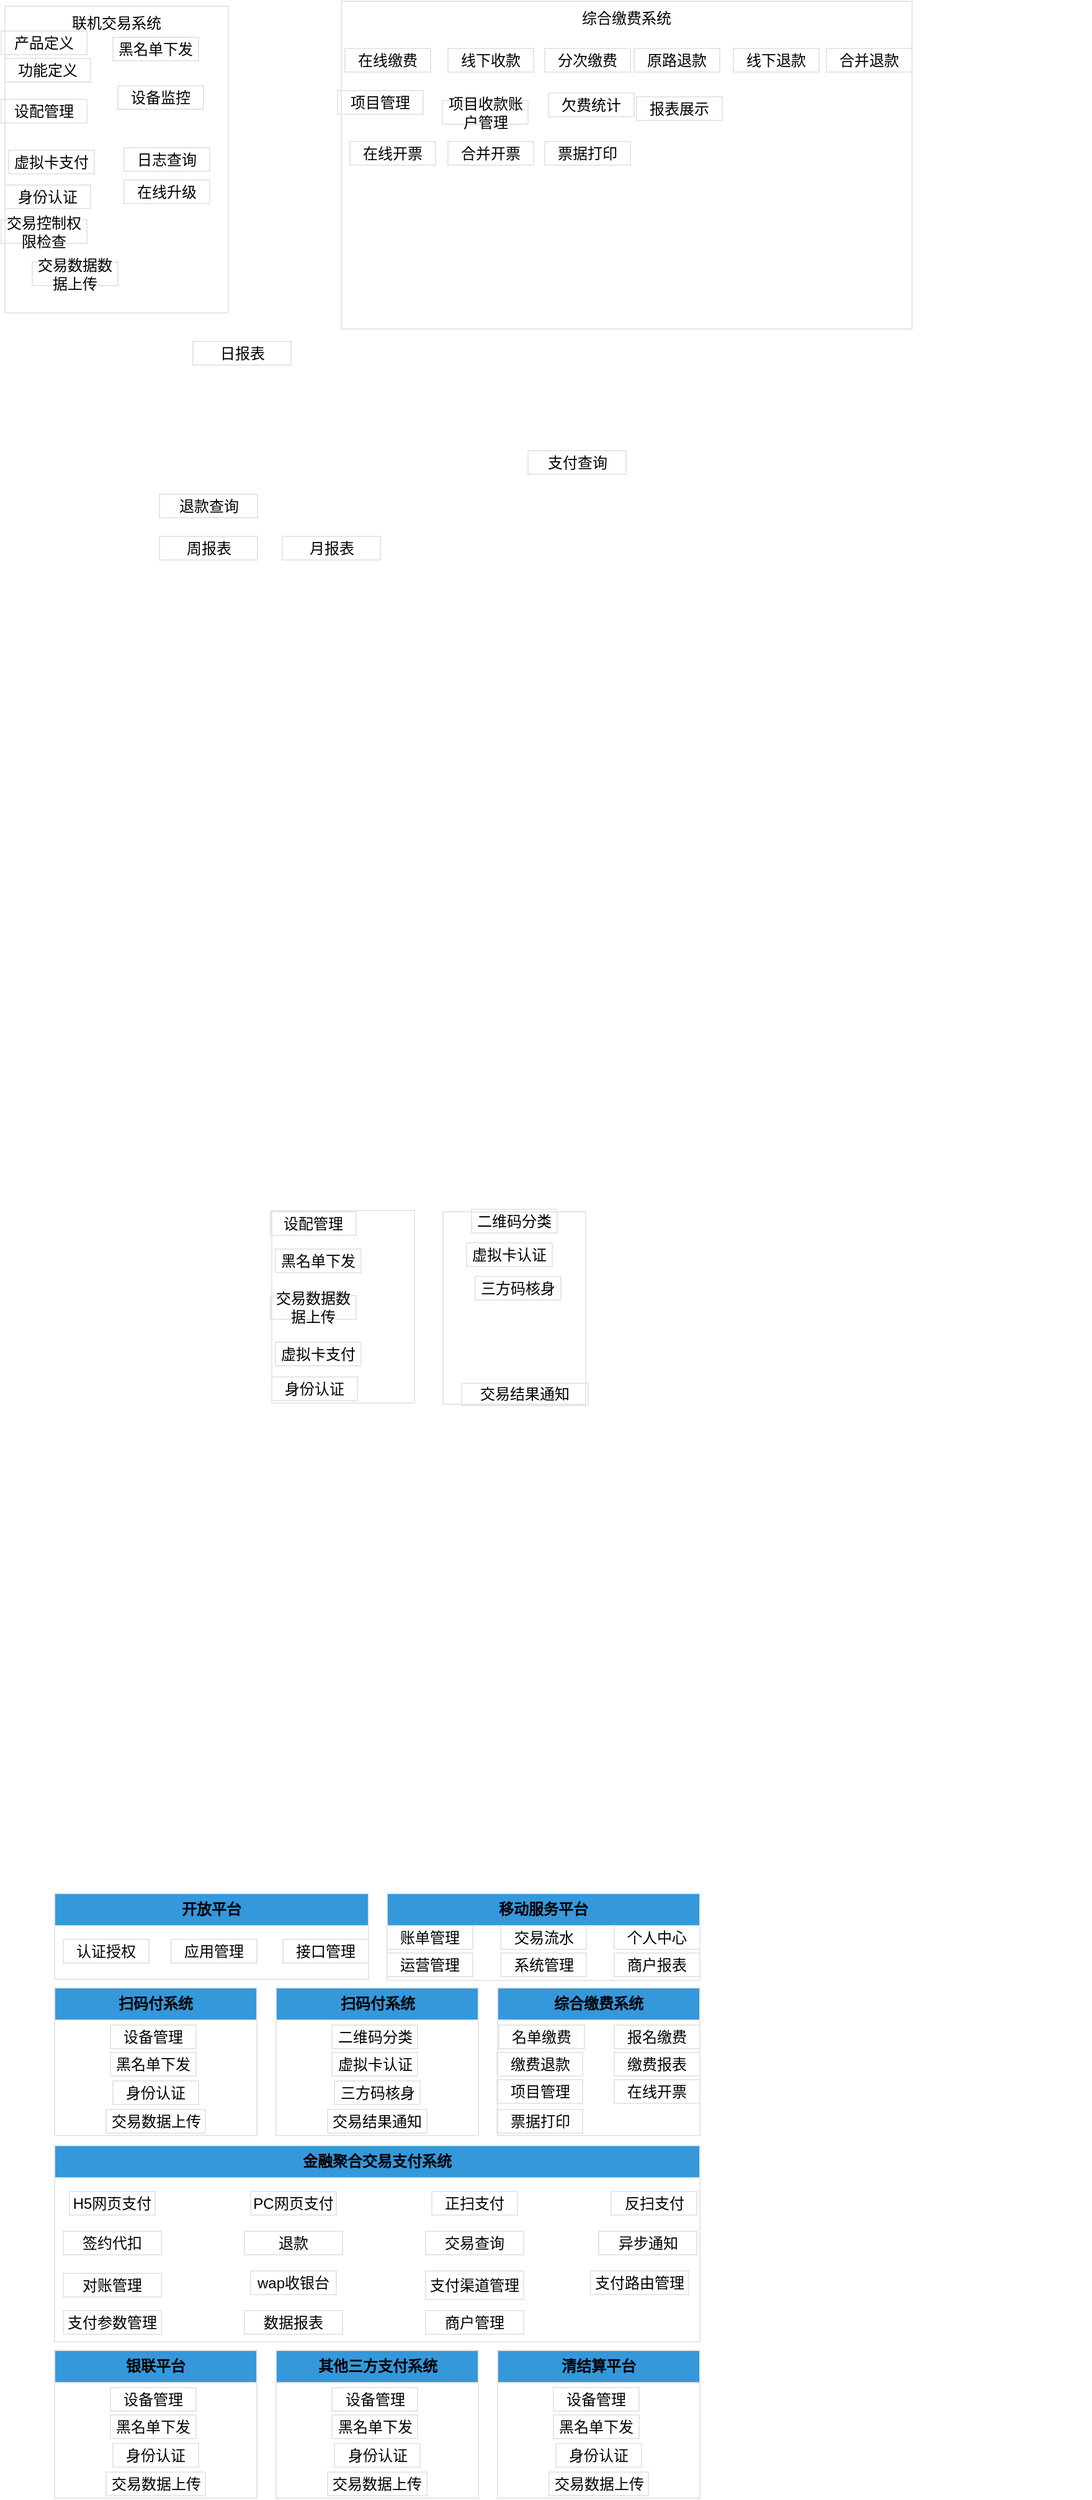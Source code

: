 <mxfile version="13.9.9" type="github">
  <diagram id="DybgV2dMm-oK95CopPqm" name="Page-1">
    <mxGraphModel dx="925" dy="2997" grid="0" gridSize="10" guides="1" tooltips="1" connect="1" arrows="1" fold="1" page="1" pageScale="1" pageWidth="827" pageHeight="1169" math="0" shadow="0">
      <root>
        <mxCell id="0" />
        <mxCell id="1" parent="0" />
        <mxCell id="xwB1ckmhTEfTMpIk9fc6-127" value="" style="rounded=0;whiteSpace=wrap;html=1;verticalAlign=top;strokeColor=#E6E6E6;" vertex="1" parent="1">
          <mxGeometry x="434" y="-411" width="115" height="155" as="geometry" />
        </mxCell>
        <mxCell id="T4yJkQ8KHL0_IrTnyPtb-1" value="联机交易系统" style="rounded=0;whiteSpace=wrap;html=1;verticalAlign=top;strokeColor=#E6E6E6;" parent="1" vertex="1">
          <mxGeometry x="81" y="-1382" width="180" height="247" as="geometry" />
        </mxCell>
        <mxCell id="T4yJkQ8KHL0_IrTnyPtb-2" value="" style="rounded=0;whiteSpace=wrap;html=1;verticalAlign=top;strokeColor=#E6E6E6;" parent="1" vertex="1">
          <mxGeometry x="121" y="367" width="520" height="132" as="geometry" />
        </mxCell>
        <mxCell id="T4yJkQ8KHL0_IrTnyPtb-3" value="H5网页支付" style="text;html=1;fillColor=none;align=center;verticalAlign=middle;whiteSpace=wrap;rounded=0;strokeColor=#E6E6E6;" parent="1" vertex="1">
          <mxGeometry x="133" y="378" width="69" height="19" as="geometry" />
        </mxCell>
        <mxCell id="xwB1ckmhTEfTMpIk9fc6-2" value="PC网页支付" style="text;html=1;fillColor=none;align=center;verticalAlign=middle;whiteSpace=wrap;rounded=0;strokeColor=#E6E6E6;" vertex="1" parent="1">
          <mxGeometry x="279" y="378" width="69" height="19" as="geometry" />
        </mxCell>
        <mxCell id="xwB1ckmhTEfTMpIk9fc6-3" value="正扫支付" style="text;html=1;fillColor=none;align=center;verticalAlign=middle;whiteSpace=wrap;rounded=0;strokeColor=#E6E6E6;" vertex="1" parent="1">
          <mxGeometry x="425" y="378" width="69" height="19" as="geometry" />
        </mxCell>
        <mxCell id="xwB1ckmhTEfTMpIk9fc6-6" value="wap收银台" style="text;html=1;fillColor=none;align=center;verticalAlign=middle;whiteSpace=wrap;rounded=0;strokeColor=#E6E6E6;" vertex="1" parent="1">
          <mxGeometry x="279" y="442" width="69" height="19" as="geometry" />
        </mxCell>
        <mxCell id="xwB1ckmhTEfTMpIk9fc6-7" value="支付渠道管理" style="text;html=1;fillColor=none;align=center;verticalAlign=middle;whiteSpace=wrap;rounded=0;strokeColor=#E6E6E6;" vertex="1" parent="1">
          <mxGeometry x="420" y="442" width="79" height="23" as="geometry" />
        </mxCell>
        <mxCell id="xwB1ckmhTEfTMpIk9fc6-8" value="对账管理" style="text;html=1;fillColor=none;align=center;verticalAlign=middle;whiteSpace=wrap;rounded=0;strokeColor=#E6E6E6;" vertex="1" parent="1">
          <mxGeometry x="128" y="444" width="79" height="19" as="geometry" />
        </mxCell>
        <mxCell id="xwB1ckmhTEfTMpIk9fc6-9" value="异步通知" style="text;html=1;fillColor=none;align=center;verticalAlign=middle;whiteSpace=wrap;rounded=0;strokeColor=#E6E6E6;" vertex="1" parent="1">
          <mxGeometry x="559.5" y="410" width="79" height="19" as="geometry" />
        </mxCell>
        <mxCell id="xwB1ckmhTEfTMpIk9fc6-10" value="商户管理" style="text;html=1;fillColor=none;align=center;verticalAlign=middle;whiteSpace=wrap;rounded=0;strokeColor=#E6E6E6;" vertex="1" parent="1">
          <mxGeometry x="420" y="474" width="79" height="19" as="geometry" />
        </mxCell>
        <mxCell id="xwB1ckmhTEfTMpIk9fc6-11" value="综合缴费系统" style="rounded=0;whiteSpace=wrap;html=1;verticalAlign=top;strokeColor=#E6E6E6;" vertex="1" parent="1">
          <mxGeometry x="352" y="-1386" width="460" height="264" as="geometry" />
        </mxCell>
        <mxCell id="xwB1ckmhTEfTMpIk9fc6-26" value="在线开票" style="text;html=1;fillColor=none;align=center;verticalAlign=middle;whiteSpace=wrap;rounded=0;strokeColor=#E6E6E6;" vertex="1" parent="1">
          <mxGeometry x="359" y="-1273" width="69" height="19" as="geometry" />
        </mxCell>
        <mxCell id="xwB1ckmhTEfTMpIk9fc6-27" value="合并开票" style="text;html=1;fillColor=none;align=center;verticalAlign=middle;whiteSpace=wrap;rounded=0;strokeColor=#E6E6E6;" vertex="1" parent="1">
          <mxGeometry x="438" y="-1273" width="69" height="19" as="geometry" />
        </mxCell>
        <mxCell id="xwB1ckmhTEfTMpIk9fc6-30" value="原路退款" style="text;html=1;fillColor=none;align=center;verticalAlign=middle;whiteSpace=wrap;rounded=0;strokeColor=#E6E6E6;" vertex="1" parent="1">
          <mxGeometry x="588" y="-1348" width="69" height="19" as="geometry" />
        </mxCell>
        <mxCell id="xwB1ckmhTEfTMpIk9fc6-32" value="合并退款" style="text;html=1;fillColor=none;align=center;verticalAlign=middle;whiteSpace=wrap;rounded=0;strokeColor=#E6E6E6;" vertex="1" parent="1">
          <mxGeometry x="743" y="-1348" width="69" height="19" as="geometry" />
        </mxCell>
        <mxCell id="xwB1ckmhTEfTMpIk9fc6-34" value="项目管理" style="text;html=1;fillColor=none;align=center;verticalAlign=middle;whiteSpace=wrap;rounded=0;strokeColor=#E6E6E6;" vertex="1" parent="1">
          <mxGeometry x="349" y="-1314" width="69" height="19" as="geometry" />
        </mxCell>
        <mxCell id="xwB1ckmhTEfTMpIk9fc6-35" value="项目收款账户管理" style="text;html=1;fillColor=none;align=center;verticalAlign=middle;whiteSpace=wrap;rounded=0;strokeColor=#E6E6E6;" vertex="1" parent="1">
          <mxGeometry x="433.5" y="-1306" width="69" height="19" as="geometry" />
        </mxCell>
        <mxCell id="xwB1ckmhTEfTMpIk9fc6-37" value="分次缴费" style="text;html=1;fillColor=none;align=center;verticalAlign=middle;whiteSpace=wrap;rounded=0;strokeColor=#E6E6E6;" vertex="1" parent="1">
          <mxGeometry x="516" y="-1348" width="69" height="19" as="geometry" />
        </mxCell>
        <mxCell id="xwB1ckmhTEfTMpIk9fc6-38" value="欠费统计" style="text;html=1;fillColor=none;align=center;verticalAlign=middle;whiteSpace=wrap;rounded=0;strokeColor=#E6E6E6;" vertex="1" parent="1">
          <mxGeometry x="519" y="-1312" width="69" height="19" as="geometry" />
        </mxCell>
        <mxCell id="xwB1ckmhTEfTMpIk9fc6-44" value="退款" style="text;html=1;fillColor=none;align=center;verticalAlign=middle;whiteSpace=wrap;rounded=0;strokeColor=#E6E6E6;" vertex="1" parent="1">
          <mxGeometry x="274" y="410" width="79" height="19" as="geometry" />
        </mxCell>
        <mxCell id="xwB1ckmhTEfTMpIk9fc6-45" value="退款查询&lt;span style=&quot;color: rgba(0 , 0 , 0 , 0) ; font-family: monospace ; font-size: 0px&quot;&gt;%3CmxGraphModel%3E%3Croot%3E%3CmxCell%20id%3D%220%22%2F%3E%3CmxCell%20id%3D%221%22%20parent%3D%220%22%2F%3E%3CmxCell%20id%3D%222%22%20value%3D%22%E9%80%80%E6%AC%BE%22%20style%3D%22text%3Bhtml%3D1%3BstrokeColor%3Dnone%3BfillColor%3Dnone%3Balign%3Dcenter%3BverticalAlign%3Dmiddle%3BwhiteSpace%3Dwrap%3Brounded%3D0%3B%22%20vertex%3D%221%22%20parent%3D%221%22%3E%3CmxGeometry%20x%3D%22411%22%20y%3D%22384%22%20width%3D%2279%22%20height%3D%2219%22%20as%3D%22geometry%22%2F%3E%3C%2FmxCell%3E%3C%2Froot%3E%3C%2FmxGraphModel%3E&lt;/span&gt;" style="text;html=1;fillColor=none;align=center;verticalAlign=middle;whiteSpace=wrap;rounded=0;strokeColor=#E6E6E6;" vertex="1" parent="1">
          <mxGeometry x="205.5" y="-989" width="79" height="19" as="geometry" />
        </mxCell>
        <mxCell id="xwB1ckmhTEfTMpIk9fc6-46" value="支付查询" style="text;html=1;fillColor=none;align=center;verticalAlign=middle;whiteSpace=wrap;rounded=0;strokeColor=#E6E6E6;" vertex="1" parent="1">
          <mxGeometry x="502.5" y="-1024" width="79" height="19" as="geometry" />
        </mxCell>
        <mxCell id="xwB1ckmhTEfTMpIk9fc6-64" value="产品定义" style="text;html=1;fillColor=none;align=center;verticalAlign=middle;whiteSpace=wrap;rounded=0;strokeColor=#E6E6E6;" vertex="1" parent="1">
          <mxGeometry x="78" y="-1362" width="69" height="19" as="geometry" />
        </mxCell>
        <mxCell id="xwB1ckmhTEfTMpIk9fc6-65" value="二维码分类" style="text;html=1;fillColor=none;align=center;verticalAlign=middle;whiteSpace=wrap;rounded=0;strokeColor=#E6E6E6;" vertex="1" parent="1">
          <mxGeometry x="457" y="-413" width="69" height="19" as="geometry" />
        </mxCell>
        <mxCell id="xwB1ckmhTEfTMpIk9fc6-66" value="虚拟卡认证" style="text;html=1;fillColor=none;align=center;verticalAlign=middle;whiteSpace=wrap;rounded=0;strokeColor=#E6E6E6;" vertex="1" parent="1">
          <mxGeometry x="453" y="-386" width="69" height="19" as="geometry" />
        </mxCell>
        <mxCell id="xwB1ckmhTEfTMpIk9fc6-69" value="三方码核身" style="text;html=1;fillColor=none;align=center;verticalAlign=middle;whiteSpace=wrap;rounded=0;strokeColor=#E6E6E6;" vertex="1" parent="1">
          <mxGeometry x="460" y="-359" width="69" height="19" as="geometry" />
        </mxCell>
        <mxCell id="xwB1ckmhTEfTMpIk9fc6-72" value="交易结果通知" style="text;html=1;fillColor=none;align=center;verticalAlign=middle;whiteSpace=wrap;rounded=0;strokeColor=#E6E6E6;" vertex="1" parent="1">
          <mxGeometry x="449" y="-273" width="102" height="18" as="geometry" />
        </mxCell>
        <mxCell id="xwB1ckmhTEfTMpIk9fc6-73" value="功能定义" style="text;html=1;fillColor=none;align=center;verticalAlign=middle;whiteSpace=wrap;rounded=0;strokeColor=#E6E6E6;" vertex="1" parent="1">
          <mxGeometry x="81" y="-1340" width="69" height="19" as="geometry" />
        </mxCell>
        <mxCell id="xwB1ckmhTEfTMpIk9fc6-74" value="设配管理" style="text;html=1;fillColor=none;align=center;verticalAlign=middle;whiteSpace=wrap;rounded=0;strokeColor=#E6E6E6;" vertex="1" parent="1">
          <mxGeometry x="78" y="-1307" width="69" height="19" as="geometry" />
        </mxCell>
        <mxCell id="xwB1ckmhTEfTMpIk9fc6-75" value="虚拟卡支付" style="text;html=1;fillColor=none;align=center;verticalAlign=middle;whiteSpace=wrap;rounded=0;strokeColor=#E6E6E6;" vertex="1" parent="1">
          <mxGeometry x="84" y="-1266" width="69" height="19" as="geometry" />
        </mxCell>
        <mxCell id="xwB1ckmhTEfTMpIk9fc6-76" value="身份认证" style="text;html=1;fillColor=none;align=center;verticalAlign=middle;whiteSpace=wrap;rounded=0;strokeColor=#E6E6E6;" vertex="1" parent="1">
          <mxGeometry x="81" y="-1238" width="69" height="19" as="geometry" />
        </mxCell>
        <mxCell id="xwB1ckmhTEfTMpIk9fc6-77" value="交易控制权限检查" style="text;html=1;fillColor=none;align=center;verticalAlign=middle;whiteSpace=wrap;rounded=0;strokeColor=#E6E6E6;" vertex="1" parent="1">
          <mxGeometry x="78" y="-1210" width="69" height="19" as="geometry" />
        </mxCell>
        <mxCell id="xwB1ckmhTEfTMpIk9fc6-80" value="交易数据数据上传" style="text;html=1;fillColor=none;align=center;verticalAlign=middle;whiteSpace=wrap;rounded=0;strokeColor=#E6E6E6;" vertex="1" parent="1">
          <mxGeometry x="103" y="-1176" width="69" height="19" as="geometry" />
        </mxCell>
        <mxCell id="xwB1ckmhTEfTMpIk9fc6-81" value="黑名单下发" style="text;html=1;fillColor=none;align=center;verticalAlign=middle;whiteSpace=wrap;rounded=0;strokeColor=#E6E6E6;" vertex="1" parent="1">
          <mxGeometry x="168" y="-1357" width="69" height="19" as="geometry" />
        </mxCell>
        <mxCell id="xwB1ckmhTEfTMpIk9fc6-82" value="设备监控" style="text;html=1;fillColor=none;align=center;verticalAlign=middle;whiteSpace=wrap;rounded=0;strokeColor=#E6E6E6;" vertex="1" parent="1">
          <mxGeometry x="172" y="-1318" width="69" height="19" as="geometry" />
        </mxCell>
        <mxCell id="xwB1ckmhTEfTMpIk9fc6-83" value="日志查询" style="text;html=1;fillColor=none;align=center;verticalAlign=middle;whiteSpace=wrap;rounded=0;strokeColor=#E6E6E6;" vertex="1" parent="1">
          <mxGeometry x="177" y="-1268" width="69" height="19" as="geometry" />
        </mxCell>
        <mxCell id="xwB1ckmhTEfTMpIk9fc6-84" value="在线升级" style="text;html=1;fillColor=none;align=center;verticalAlign=middle;whiteSpace=wrap;rounded=0;strokeColor=#E6E6E6;" vertex="1" parent="1">
          <mxGeometry x="177" y="-1242" width="69" height="19" as="geometry" />
        </mxCell>
        <mxCell id="xwB1ckmhTEfTMpIk9fc6-85" value="在线缴费" style="text;html=1;fillColor=none;align=center;verticalAlign=middle;whiteSpace=wrap;rounded=0;strokeColor=#E6E6E6;" vertex="1" parent="1">
          <mxGeometry x="355" y="-1348" width="69" height="19" as="geometry" />
        </mxCell>
        <mxCell id="xwB1ckmhTEfTMpIk9fc6-86" value="线下收款" style="text;html=1;fillColor=none;align=center;verticalAlign=middle;whiteSpace=wrap;rounded=0;strokeColor=#E6E6E6;" vertex="1" parent="1">
          <mxGeometry x="438" y="-1348" width="69" height="19" as="geometry" />
        </mxCell>
        <mxCell id="xwB1ckmhTEfTMpIk9fc6-89" value="线下退款" style="text;html=1;fillColor=none;align=center;verticalAlign=middle;whiteSpace=wrap;rounded=0;strokeColor=#E6E6E6;" vertex="1" parent="1">
          <mxGeometry x="668" y="-1348" width="69" height="19" as="geometry" />
        </mxCell>
        <mxCell id="xwB1ckmhTEfTMpIk9fc6-90" value="票据打印" style="text;html=1;fillColor=none;align=center;verticalAlign=middle;whiteSpace=wrap;rounded=0;strokeColor=#E6E6E6;" vertex="1" parent="1">
          <mxGeometry x="516" y="-1273" width="69" height="19" as="geometry" />
        </mxCell>
        <mxCell id="xwB1ckmhTEfTMpIk9fc6-92" style="edgeStyle=orthogonalEdgeStyle;rounded=0;orthogonalLoop=1;jettySize=auto;html=1;exitX=0.5;exitY=1;exitDx=0;exitDy=0;strokeColor=#E6E6E6;" edge="1" parent="1" source="xwB1ckmhTEfTMpIk9fc6-38" target="xwB1ckmhTEfTMpIk9fc6-38">
          <mxGeometry relative="1" as="geometry" />
        </mxCell>
        <mxCell id="xwB1ckmhTEfTMpIk9fc6-95" value="报表展示" style="text;html=1;fillColor=none;align=center;verticalAlign=middle;whiteSpace=wrap;rounded=0;strokeColor=#E6E6E6;" vertex="1" parent="1">
          <mxGeometry x="590" y="-1309" width="69" height="19" as="geometry" />
        </mxCell>
        <mxCell id="xwB1ckmhTEfTMpIk9fc6-97" style="edgeStyle=orthogonalEdgeStyle;rounded=0;orthogonalLoop=1;jettySize=auto;html=1;exitX=0.5;exitY=1;exitDx=0;exitDy=0;strokeColor=#E6E6E6;" edge="1" parent="1" source="xwB1ckmhTEfTMpIk9fc6-2" target="xwB1ckmhTEfTMpIk9fc6-2">
          <mxGeometry relative="1" as="geometry" />
        </mxCell>
        <mxCell id="xwB1ckmhTEfTMpIk9fc6-98" value="支付路由管理" style="text;html=1;fillColor=none;align=center;verticalAlign=middle;whiteSpace=wrap;rounded=0;strokeColor=#E6E6E6;" vertex="1" parent="1">
          <mxGeometry x="553" y="442" width="79" height="19" as="geometry" />
        </mxCell>
        <mxCell id="xwB1ckmhTEfTMpIk9fc6-105" value="日报表" style="text;html=1;fillColor=none;align=center;verticalAlign=middle;whiteSpace=wrap;rounded=0;strokeColor=#E6E6E6;" vertex="1" parent="1">
          <mxGeometry x="232.5" y="-1112" width="79" height="19" as="geometry" />
        </mxCell>
        <mxCell id="xwB1ckmhTEfTMpIk9fc6-106" value="周报表" style="text;html=1;fillColor=none;align=center;verticalAlign=middle;whiteSpace=wrap;rounded=0;strokeColor=#E6E6E6;" vertex="1" parent="1">
          <mxGeometry x="205.5" y="-955" width="79" height="19" as="geometry" />
        </mxCell>
        <mxCell id="xwB1ckmhTEfTMpIk9fc6-107" value="月报表" style="text;html=1;fillColor=none;align=center;verticalAlign=middle;whiteSpace=wrap;rounded=0;strokeColor=#E6E6E6;" vertex="1" parent="1">
          <mxGeometry x="304.5" y="-955" width="79" height="19" as="geometry" />
        </mxCell>
        <mxCell id="xwB1ckmhTEfTMpIk9fc6-111" value="交易查询" style="text;html=1;fillColor=none;align=center;verticalAlign=middle;whiteSpace=wrap;rounded=0;strokeColor=#E6E6E6;" vertex="1" parent="1">
          <mxGeometry x="420" y="410" width="79" height="19" as="geometry" />
        </mxCell>
        <mxCell id="xwB1ckmhTEfTMpIk9fc6-114" value="" style="rounded=0;whiteSpace=wrap;html=1;verticalAlign=top;strokeColor=#E6E6E6;" vertex="1" parent="1">
          <mxGeometry x="296" y="-412" width="115" height="155" as="geometry" />
        </mxCell>
        <mxCell id="xwB1ckmhTEfTMpIk9fc6-117" value="设配管理" style="text;html=1;fillColor=none;align=center;verticalAlign=middle;whiteSpace=wrap;rounded=0;strokeColor=#E6E6E6;" vertex="1" parent="1">
          <mxGeometry x="295" y="-411" width="69" height="19" as="geometry" />
        </mxCell>
        <mxCell id="xwB1ckmhTEfTMpIk9fc6-118" value="虚拟卡支付" style="text;html=1;fillColor=none;align=center;verticalAlign=middle;whiteSpace=wrap;rounded=0;strokeColor=#E6E6E6;" vertex="1" parent="1">
          <mxGeometry x="299" y="-306" width="69" height="19" as="geometry" />
        </mxCell>
        <mxCell id="xwB1ckmhTEfTMpIk9fc6-119" value="身份认证" style="text;html=1;fillColor=none;align=center;verticalAlign=middle;whiteSpace=wrap;rounded=0;strokeColor=#E6E6E6;" vertex="1" parent="1">
          <mxGeometry x="296" y="-278" width="69" height="19" as="geometry" />
        </mxCell>
        <mxCell id="xwB1ckmhTEfTMpIk9fc6-121" value="交易数据数据上传" style="text;html=1;fillColor=none;align=center;verticalAlign=middle;whiteSpace=wrap;rounded=0;strokeColor=#E6E6E6;" vertex="1" parent="1">
          <mxGeometry x="295" y="-343.5" width="69" height="19" as="geometry" />
        </mxCell>
        <mxCell id="xwB1ckmhTEfTMpIk9fc6-122" value="黑名单下发" style="text;html=1;fillColor=none;align=center;verticalAlign=middle;whiteSpace=wrap;rounded=0;strokeColor=#E6E6E6;" vertex="1" parent="1">
          <mxGeometry x="299" y="-381" width="69" height="19" as="geometry" />
        </mxCell>
        <mxCell id="xwB1ckmhTEfTMpIk9fc6-128" value="" style="rounded=0;whiteSpace=wrap;html=1;verticalAlign=top;strokeColor=#E6E6E6;" vertex="1" parent="1">
          <mxGeometry x="478" y="240" width="163" height="93" as="geometry" />
        </mxCell>
        <mxCell id="xwB1ckmhTEfTMpIk9fc6-129" value="在线开票" style="text;html=1;fillColor=none;align=center;verticalAlign=middle;whiteSpace=wrap;rounded=0;strokeColor=#E6E6E6;" vertex="1" parent="1">
          <mxGeometry x="572" y="288" width="69" height="19" as="geometry" />
        </mxCell>
        <mxCell id="xwB1ckmhTEfTMpIk9fc6-133" value="项目管理" style="text;html=1;fillColor=none;align=center;verticalAlign=middle;whiteSpace=wrap;rounded=0;strokeColor=#E6E6E6;" vertex="1" parent="1">
          <mxGeometry x="477.5" y="288" width="69" height="19" as="geometry" />
        </mxCell>
        <mxCell id="xwB1ckmhTEfTMpIk9fc6-135" value="缴费退款" style="text;html=1;fillColor=none;align=center;verticalAlign=middle;whiteSpace=wrap;rounded=0;strokeColor=#E6E6E6;" vertex="1" parent="1">
          <mxGeometry x="477.5" y="266" width="69" height="19" as="geometry" />
        </mxCell>
        <mxCell id="xwB1ckmhTEfTMpIk9fc6-137" value="名单缴费" style="text;html=1;fillColor=none;align=center;verticalAlign=middle;whiteSpace=wrap;rounded=0;strokeColor=#E6E6E6;" vertex="1" parent="1">
          <mxGeometry x="479" y="244" width="69" height="19" as="geometry" />
        </mxCell>
        <mxCell id="xwB1ckmhTEfTMpIk9fc6-140" value="票据打印" style="text;html=1;fillColor=none;align=center;verticalAlign=middle;whiteSpace=wrap;rounded=0;strokeColor=#E6E6E6;" vertex="1" parent="1">
          <mxGeometry x="477.5" y="312" width="69" height="19" as="geometry" />
        </mxCell>
        <mxCell id="xwB1ckmhTEfTMpIk9fc6-141" style="edgeStyle=orthogonalEdgeStyle;rounded=0;orthogonalLoop=1;jettySize=auto;html=1;exitX=0.5;exitY=1;exitDx=0;exitDy=0;strokeColor=#E6E6E6;" edge="1" parent="1">
          <mxGeometry relative="1" as="geometry">
            <mxPoint x="947.5" y="-164" as="sourcePoint" />
            <mxPoint x="947.5" y="-164" as="targetPoint" />
          </mxGeometry>
        </mxCell>
        <mxCell id="xwB1ckmhTEfTMpIk9fc6-142" value="缴费报表" style="text;html=1;fillColor=none;align=center;verticalAlign=middle;whiteSpace=wrap;rounded=0;strokeColor=#E6E6E6;" vertex="1" parent="1">
          <mxGeometry x="572" y="266" width="69" height="19" as="geometry" />
        </mxCell>
        <mxCell id="xwB1ckmhTEfTMpIk9fc6-161" value="数据报表" style="text;html=1;fillColor=none;align=center;verticalAlign=middle;whiteSpace=wrap;rounded=0;strokeColor=#E6E6E6;" vertex="1" parent="1">
          <mxGeometry x="274" y="474" width="79" height="19" as="geometry" />
        </mxCell>
        <mxCell id="xwB1ckmhTEfTMpIk9fc6-167" value="支付参数管理" style="text;html=1;fillColor=none;align=center;verticalAlign=middle;whiteSpace=wrap;rounded=0;strokeColor=#E6E6E6;" vertex="1" parent="1">
          <mxGeometry x="128" y="474" width="79" height="19" as="geometry" />
        </mxCell>
        <mxCell id="xwB1ckmhTEfTMpIk9fc6-178" value="综合缴费系统" style="rounded=0;whiteSpace=wrap;html=1;fontStyle=1;fillColor=#3498db;strokeColor=#E6E6E6;" vertex="1" parent="1">
          <mxGeometry x="478" y="214" width="163" height="26" as="geometry" />
        </mxCell>
        <mxCell id="xwB1ckmhTEfTMpIk9fc6-181" value="报名缴费" style="text;html=1;fillColor=none;align=center;verticalAlign=middle;whiteSpace=wrap;rounded=0;strokeColor=#E6E6E6;" vertex="1" parent="1">
          <mxGeometry x="572" y="244" width="69" height="19" as="geometry" />
        </mxCell>
        <mxCell id="xwB1ckmhTEfTMpIk9fc6-188" value="" style="rounded=0;whiteSpace=wrap;html=1;verticalAlign=top;strokeColor=#E6E6E6;" vertex="1" parent="1">
          <mxGeometry x="299.5" y="240" width="163" height="93" as="geometry" />
        </mxCell>
        <mxCell id="xwB1ckmhTEfTMpIk9fc6-191" value="三方码核身" style="text;html=1;fillColor=none;align=center;verticalAlign=middle;whiteSpace=wrap;rounded=0;strokeColor=#E6E6E6;" vertex="1" parent="1">
          <mxGeometry x="346.5" y="289" width="69" height="19" as="geometry" />
        </mxCell>
        <mxCell id="xwB1ckmhTEfTMpIk9fc6-192" value="二维码分类" style="text;html=1;fillColor=none;align=center;verticalAlign=middle;whiteSpace=wrap;rounded=0;strokeColor=#E6E6E6;" vertex="1" parent="1">
          <mxGeometry x="344.5" y="244" width="69" height="19" as="geometry" />
        </mxCell>
        <mxCell id="xwB1ckmhTEfTMpIk9fc6-194" value="交易结果通知" style="text;html=1;fillColor=none;align=center;verticalAlign=middle;whiteSpace=wrap;rounded=0;strokeColor=#E6E6E6;" vertex="1" parent="1">
          <mxGeometry x="341" y="312" width="80" height="19" as="geometry" />
        </mxCell>
        <mxCell id="xwB1ckmhTEfTMpIk9fc6-195" value="扫码付系统" style="rounded=0;whiteSpace=wrap;html=1;fontStyle=1;fillColor=#3498db;strokeColor=#E6E6E6;" vertex="1" parent="1">
          <mxGeometry x="299.5" y="214" width="163" height="26" as="geometry" />
        </mxCell>
        <mxCell id="xwB1ckmhTEfTMpIk9fc6-196" value="虚拟卡认证" style="text;html=1;fillColor=none;align=center;verticalAlign=middle;whiteSpace=wrap;rounded=0;strokeColor=#E6E6E6;" vertex="1" parent="1">
          <mxGeometry x="344.5" y="266" width="69" height="19" as="geometry" />
        </mxCell>
        <mxCell id="xwB1ckmhTEfTMpIk9fc6-200" value="" style="rounded=0;whiteSpace=wrap;html=1;verticalAlign=top;strokeColor=#E6E6E6;" vertex="1" parent="1">
          <mxGeometry x="121" y="240" width="163" height="93" as="geometry" />
        </mxCell>
        <mxCell id="xwB1ckmhTEfTMpIk9fc6-201" value="身份认证" style="text;html=1;fillColor=none;align=center;verticalAlign=middle;whiteSpace=wrap;rounded=0;strokeColor=#E6E6E6;" vertex="1" parent="1">
          <mxGeometry x="168" y="289" width="69" height="19" as="geometry" />
        </mxCell>
        <mxCell id="xwB1ckmhTEfTMpIk9fc6-202" value="设备管理" style="text;html=1;fillColor=none;align=center;verticalAlign=middle;whiteSpace=wrap;rounded=0;strokeColor=#E6E6E6;" vertex="1" parent="1">
          <mxGeometry x="166" y="244" width="69" height="19" as="geometry" />
        </mxCell>
        <mxCell id="xwB1ckmhTEfTMpIk9fc6-203" value="交易数据上传" style="text;html=1;fillColor=none;align=center;verticalAlign=middle;whiteSpace=wrap;rounded=0;strokeColor=#E6E6E6;" vertex="1" parent="1">
          <mxGeometry x="162.5" y="312" width="80" height="19" as="geometry" />
        </mxCell>
        <mxCell id="xwB1ckmhTEfTMpIk9fc6-204" value="扫码付系统" style="rounded=0;whiteSpace=wrap;html=1;fontStyle=1;fillColor=#3498db;strokeColor=#E6E6E6;" vertex="1" parent="1">
          <mxGeometry x="121" y="214" width="163" height="26" as="geometry" />
        </mxCell>
        <mxCell id="xwB1ckmhTEfTMpIk9fc6-205" value="黑名单下发" style="text;html=1;fillColor=none;align=center;verticalAlign=middle;whiteSpace=wrap;rounded=0;strokeColor=#E6E6E6;" vertex="1" parent="1">
          <mxGeometry x="166" y="266" width="69" height="19" as="geometry" />
        </mxCell>
        <mxCell id="xwB1ckmhTEfTMpIk9fc6-220" value="金融聚合交易支付系统" style="rounded=0;whiteSpace=wrap;html=1;fontStyle=1;fillColor=#3498db;strokeColor=#E6E6E6;" vertex="1" parent="1">
          <mxGeometry x="121" y="341" width="520" height="26" as="geometry" />
        </mxCell>
        <mxCell id="xwB1ckmhTEfTMpIk9fc6-221" value="反扫支付" style="text;html=1;fillColor=none;align=center;verticalAlign=middle;whiteSpace=wrap;rounded=0;strokeColor=#E6E6E6;" vertex="1" parent="1">
          <mxGeometry x="569.5" y="378" width="69" height="19" as="geometry" />
        </mxCell>
        <mxCell id="xwB1ckmhTEfTMpIk9fc6-223" value="签约代扣" style="text;html=1;fillColor=none;align=center;verticalAlign=middle;whiteSpace=wrap;rounded=0;strokeColor=#E6E6E6;" vertex="1" parent="1">
          <mxGeometry x="128" y="410" width="79" height="19" as="geometry" />
        </mxCell>
        <mxCell id="xwB1ckmhTEfTMpIk9fc6-227" style="edgeStyle=orthogonalEdgeStyle;rounded=0;orthogonalLoop=1;jettySize=auto;html=1;exitX=0.5;exitY=1;exitDx=0;exitDy=0;strokeColor=#E6E6E6;" edge="1" parent="1" source="xwB1ckmhTEfTMpIk9fc6-223" target="xwB1ckmhTEfTMpIk9fc6-223">
          <mxGeometry relative="1" as="geometry" />
        </mxCell>
        <mxCell id="xwB1ckmhTEfTMpIk9fc6-228" value="" style="rounded=0;whiteSpace=wrap;html=1;verticalAlign=top;strokeColor=#E6E6E6;" vertex="1" parent="1">
          <mxGeometry x="121" y="532" width="163" height="93" as="geometry" />
        </mxCell>
        <mxCell id="xwB1ckmhTEfTMpIk9fc6-229" value="身份认证" style="text;html=1;fillColor=none;align=center;verticalAlign=middle;whiteSpace=wrap;rounded=0;strokeColor=#E6E6E6;" vertex="1" parent="1">
          <mxGeometry x="168" y="581" width="69" height="19" as="geometry" />
        </mxCell>
        <mxCell id="xwB1ckmhTEfTMpIk9fc6-230" value="设备管理" style="text;html=1;fillColor=none;align=center;verticalAlign=middle;whiteSpace=wrap;rounded=0;strokeColor=#E6E6E6;" vertex="1" parent="1">
          <mxGeometry x="166" y="536" width="69" height="19" as="geometry" />
        </mxCell>
        <mxCell id="xwB1ckmhTEfTMpIk9fc6-231" value="交易数据上传" style="text;html=1;fillColor=none;align=center;verticalAlign=middle;whiteSpace=wrap;rounded=0;strokeColor=#E6E6E6;" vertex="1" parent="1">
          <mxGeometry x="162.5" y="604" width="80" height="19" as="geometry" />
        </mxCell>
        <mxCell id="xwB1ckmhTEfTMpIk9fc6-232" value="银联平台" style="rounded=0;whiteSpace=wrap;html=1;fontStyle=1;fillColor=#3498db;strokeColor=#E6E6E6;" vertex="1" parent="1">
          <mxGeometry x="121" y="506" width="163" height="26" as="geometry" />
        </mxCell>
        <mxCell id="xwB1ckmhTEfTMpIk9fc6-233" value="黑名单下发" style="text;html=1;fillColor=none;align=center;verticalAlign=middle;whiteSpace=wrap;rounded=0;strokeColor=#E6E6E6;" vertex="1" parent="1">
          <mxGeometry x="166" y="558" width="69" height="19" as="geometry" />
        </mxCell>
        <mxCell id="xwB1ckmhTEfTMpIk9fc6-234" value="" style="rounded=0;whiteSpace=wrap;html=1;verticalAlign=top;strokeColor=#E6E6E6;" vertex="1" parent="1">
          <mxGeometry x="299.5" y="532" width="163" height="93" as="geometry" />
        </mxCell>
        <mxCell id="xwB1ckmhTEfTMpIk9fc6-235" value="身份认证" style="text;html=1;fillColor=none;align=center;verticalAlign=middle;whiteSpace=wrap;rounded=0;strokeColor=#E6E6E6;" vertex="1" parent="1">
          <mxGeometry x="346.5" y="581" width="69" height="19" as="geometry" />
        </mxCell>
        <mxCell id="xwB1ckmhTEfTMpIk9fc6-236" value="设备管理" style="text;html=1;fillColor=none;align=center;verticalAlign=middle;whiteSpace=wrap;rounded=0;strokeColor=#E6E6E6;" vertex="1" parent="1">
          <mxGeometry x="344.5" y="536" width="69" height="19" as="geometry" />
        </mxCell>
        <mxCell id="xwB1ckmhTEfTMpIk9fc6-237" value="交易数据上传" style="text;html=1;fillColor=none;align=center;verticalAlign=middle;whiteSpace=wrap;rounded=0;strokeColor=#E6E6E6;" vertex="1" parent="1">
          <mxGeometry x="341" y="604" width="80" height="19" as="geometry" />
        </mxCell>
        <mxCell id="xwB1ckmhTEfTMpIk9fc6-238" value="其他三方支付系统" style="rounded=0;whiteSpace=wrap;html=1;fontStyle=1;fillColor=#3498db;strokeColor=#E6E6E6;" vertex="1" parent="1">
          <mxGeometry x="299.5" y="506" width="163" height="26" as="geometry" />
        </mxCell>
        <mxCell id="xwB1ckmhTEfTMpIk9fc6-239" value="黑名单下发" style="text;html=1;fillColor=none;align=center;verticalAlign=middle;whiteSpace=wrap;rounded=0;strokeColor=#E6E6E6;" vertex="1" parent="1">
          <mxGeometry x="344.5" y="558" width="69" height="19" as="geometry" />
        </mxCell>
        <mxCell id="xwB1ckmhTEfTMpIk9fc6-240" value="" style="rounded=0;whiteSpace=wrap;html=1;verticalAlign=top;strokeColor=#E6E6E6;" vertex="1" parent="1">
          <mxGeometry x="478" y="532" width="163" height="93" as="geometry" />
        </mxCell>
        <mxCell id="xwB1ckmhTEfTMpIk9fc6-241" value="身份认证" style="text;html=1;fillColor=none;align=center;verticalAlign=middle;whiteSpace=wrap;rounded=0;strokeColor=#E6E6E6;" vertex="1" parent="1">
          <mxGeometry x="525" y="581" width="69" height="19" as="geometry" />
        </mxCell>
        <mxCell id="xwB1ckmhTEfTMpIk9fc6-242" value="设备管理" style="text;html=1;fillColor=none;align=center;verticalAlign=middle;whiteSpace=wrap;rounded=0;strokeColor=#E6E6E6;" vertex="1" parent="1">
          <mxGeometry x="523" y="536" width="69" height="19" as="geometry" />
        </mxCell>
        <mxCell id="xwB1ckmhTEfTMpIk9fc6-243" value="交易数据上传" style="text;html=1;fillColor=none;align=center;verticalAlign=middle;whiteSpace=wrap;rounded=0;strokeColor=#E6E6E6;" vertex="1" parent="1">
          <mxGeometry x="519.5" y="604" width="80" height="19" as="geometry" />
        </mxCell>
        <mxCell id="xwB1ckmhTEfTMpIk9fc6-244" value="清结算平台" style="rounded=0;whiteSpace=wrap;html=1;fontStyle=1;fillColor=#3498db;strokeColor=#E6E6E6;" vertex="1" parent="1">
          <mxGeometry x="478" y="506" width="163" height="26" as="geometry" />
        </mxCell>
        <mxCell id="xwB1ckmhTEfTMpIk9fc6-245" value="黑名单下发" style="text;html=1;fillColor=none;align=center;verticalAlign=middle;whiteSpace=wrap;rounded=0;strokeColor=#E6E6E6;" vertex="1" parent="1">
          <mxGeometry x="523" y="558" width="69" height="19" as="geometry" />
        </mxCell>
        <mxCell id="xwB1ckmhTEfTMpIk9fc6-246" value="" style="rounded=0;whiteSpace=wrap;html=1;verticalAlign=top;strokeColor=#E6E6E6;" vertex="1" parent="1">
          <mxGeometry x="121" y="162" width="253" height="45" as="geometry" />
        </mxCell>
        <mxCell id="xwB1ckmhTEfTMpIk9fc6-247" value="" style="rounded=0;whiteSpace=wrap;html=1;verticalAlign=top;strokeColor=#E6E6E6;" vertex="1" parent="1">
          <mxGeometry x="389" y="161" width="252" height="47" as="geometry" />
        </mxCell>
        <mxCell id="xwB1ckmhTEfTMpIk9fc6-249" value="认证授权" style="text;html=1;fillColor=none;align=center;verticalAlign=middle;whiteSpace=wrap;rounded=0;strokeColor=#E6E6E6;" vertex="1" parent="1">
          <mxGeometry x="128" y="175" width="69" height="19" as="geometry" />
        </mxCell>
        <mxCell id="xwB1ckmhTEfTMpIk9fc6-250" value="应用管理" style="text;html=1;fillColor=none;align=center;verticalAlign=middle;whiteSpace=wrap;rounded=0;strokeColor=#E6E6E6;" vertex="1" parent="1">
          <mxGeometry x="215" y="175" width="69" height="19" as="geometry" />
        </mxCell>
        <mxCell id="xwB1ckmhTEfTMpIk9fc6-251" value="接口管理" style="text;html=1;fillColor=none;align=center;verticalAlign=middle;whiteSpace=wrap;rounded=0;strokeColor=#E6E6E6;" vertex="1" parent="1">
          <mxGeometry x="305" y="175" width="69" height="19" as="geometry" />
        </mxCell>
        <mxCell id="xwB1ckmhTEfTMpIk9fc6-252" value="商户报表" style="text;html=1;fillColor=none;align=center;verticalAlign=middle;whiteSpace=wrap;rounded=0;strokeColor=#E6E6E6;" vertex="1" parent="1">
          <mxGeometry x="572" y="186" width="69" height="19" as="geometry" />
        </mxCell>
        <mxCell id="xwB1ckmhTEfTMpIk9fc6-253" value="个人中心" style="text;html=1;fillColor=none;align=center;verticalAlign=middle;whiteSpace=wrap;rounded=0;strokeColor=#E6E6E6;" vertex="1" parent="1">
          <mxGeometry x="572" y="164" width="69" height="19" as="geometry" />
        </mxCell>
        <mxCell id="xwB1ckmhTEfTMpIk9fc6-254" value="系统管理" style="text;html=1;fillColor=none;align=center;verticalAlign=middle;whiteSpace=wrap;rounded=0;strokeColor=#E6E6E6;" vertex="1" parent="1">
          <mxGeometry x="480.5" y="186" width="69" height="19" as="geometry" />
        </mxCell>
        <mxCell id="xwB1ckmhTEfTMpIk9fc6-255" value="运营管理" style="text;html=1;fillColor=none;align=center;verticalAlign=middle;whiteSpace=wrap;rounded=0;strokeColor=#E6E6E6;" vertex="1" parent="1">
          <mxGeometry x="389" y="186" width="69" height="19" as="geometry" />
        </mxCell>
        <mxCell id="xwB1ckmhTEfTMpIk9fc6-256" value="交易流水" style="text;html=1;fillColor=none;align=center;verticalAlign=middle;whiteSpace=wrap;rounded=0;strokeColor=#E6E6E6;" vertex="1" parent="1">
          <mxGeometry x="480.5" y="164" width="69" height="19" as="geometry" />
        </mxCell>
        <mxCell id="xwB1ckmhTEfTMpIk9fc6-258" value="账单管理" style="text;html=1;fillColor=none;align=center;verticalAlign=middle;whiteSpace=wrap;rounded=0;strokeColor=#E6E6E6;" vertex="1" parent="1">
          <mxGeometry x="389" y="164" width="69" height="19" as="geometry" />
        </mxCell>
        <mxCell id="xwB1ckmhTEfTMpIk9fc6-259" value="开放平台" style="rounded=0;whiteSpace=wrap;html=1;fontStyle=1;fillColor=#3498db;strokeColor=#E6E6E6;" vertex="1" parent="1">
          <mxGeometry x="121" y="138" width="253" height="26" as="geometry" />
        </mxCell>
        <mxCell id="xwB1ckmhTEfTMpIk9fc6-260" value="移动服务平台" style="rounded=0;whiteSpace=wrap;html=1;fontStyle=1;fillColor=#3498db;strokeColor=#E6E6E6;" vertex="1" parent="1">
          <mxGeometry x="389" y="138" width="252" height="26" as="geometry" />
        </mxCell>
      </root>
    </mxGraphModel>
  </diagram>
</mxfile>

